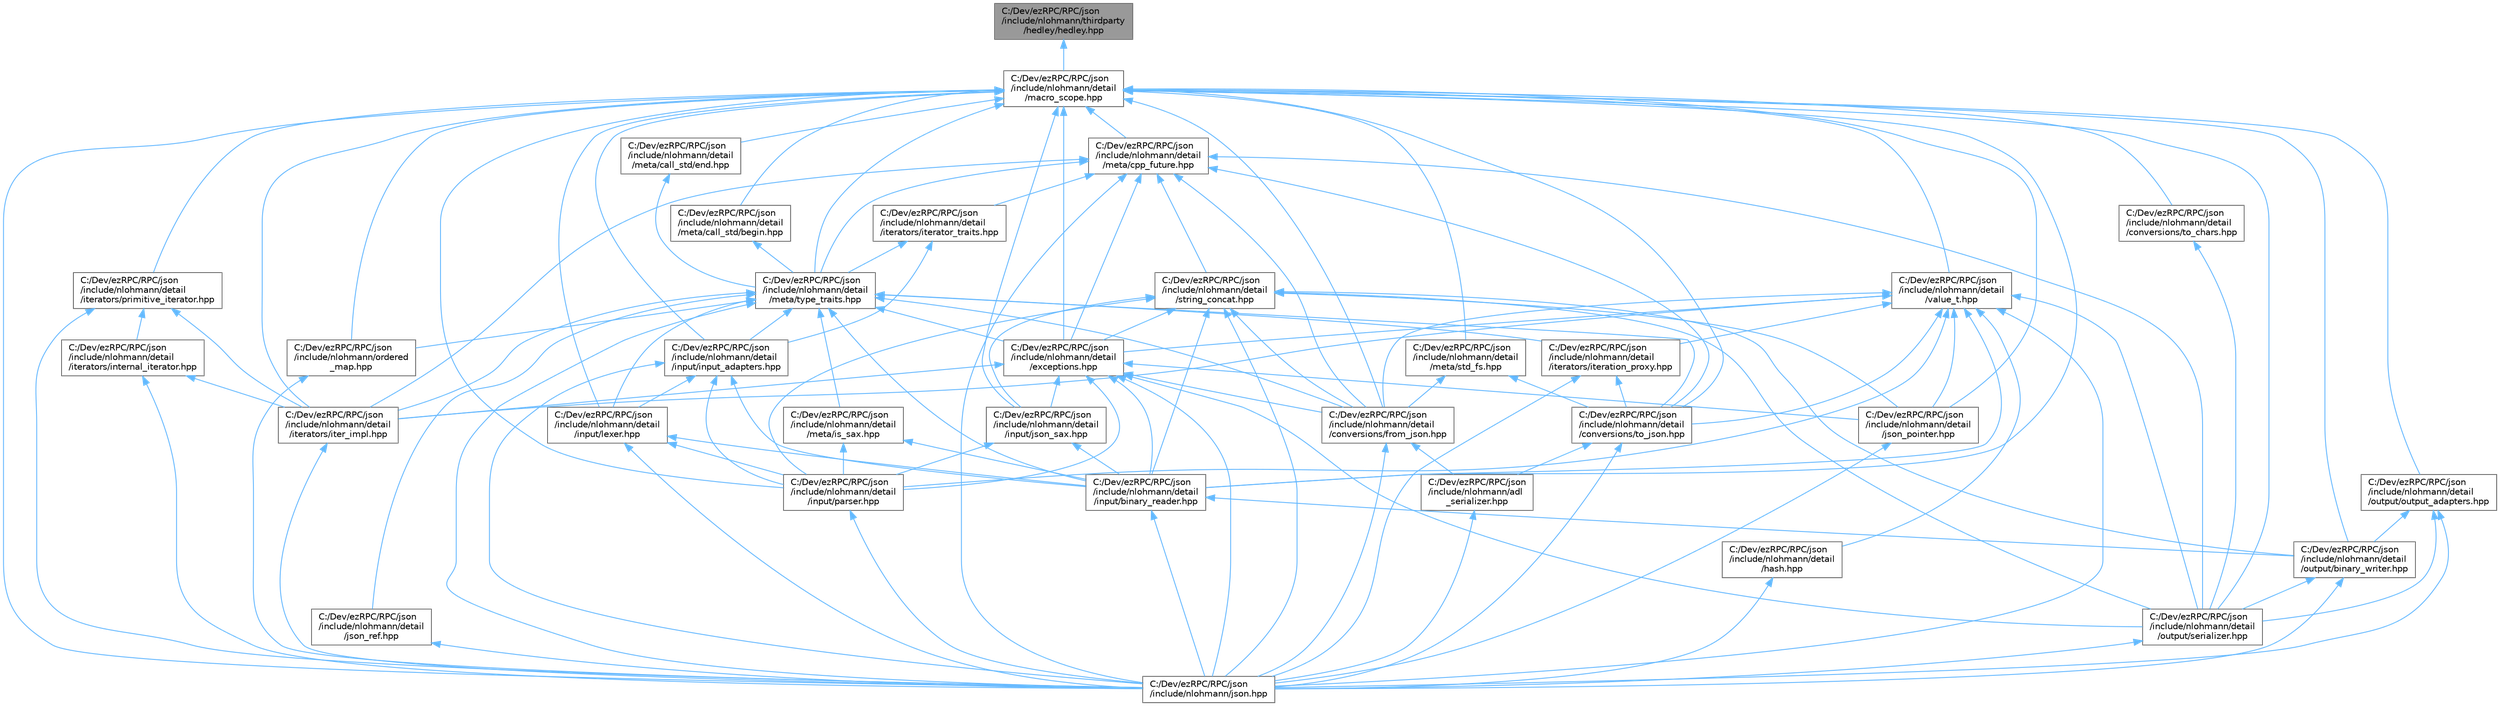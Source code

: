 digraph "C:/Dev/ezRPC/RPC/json/include/nlohmann/thirdparty/hedley/hedley.hpp"
{
 // LATEX_PDF_SIZE
  bgcolor="transparent";
  edge [fontname=Helvetica,fontsize=10,labelfontname=Helvetica,labelfontsize=10];
  node [fontname=Helvetica,fontsize=10,shape=box,height=0.2,width=0.4];
  Node1 [id="Node000001",label="C:/Dev/ezRPC/RPC/json\l/include/nlohmann/thirdparty\l/hedley/hedley.hpp",height=0.2,width=0.4,color="gray40", fillcolor="grey60", style="filled", fontcolor="black",tooltip=" "];
  Node1 -> Node2 [id="edge1_Node000001_Node000002",dir="back",color="steelblue1",style="solid",tooltip=" "];
  Node2 [id="Node000002",label="C:/Dev/ezRPC/RPC/json\l/include/nlohmann/detail\l/macro_scope.hpp",height=0.2,width=0.4,color="grey40", fillcolor="white", style="filled",URL="$macro__scope_8hpp.html",tooltip=" "];
  Node2 -> Node3 [id="edge2_Node000002_Node000003",dir="back",color="steelblue1",style="solid",tooltip=" "];
  Node3 [id="Node000003",label="C:/Dev/ezRPC/RPC/json\l/include/nlohmann/detail\l/conversions/from_json.hpp",height=0.2,width=0.4,color="grey40", fillcolor="white", style="filled",URL="$from__json_8hpp.html",tooltip=" "];
  Node3 -> Node4 [id="edge3_Node000003_Node000004",dir="back",color="steelblue1",style="solid",tooltip=" "];
  Node4 [id="Node000004",label="C:/Dev/ezRPC/RPC/json\l/include/nlohmann/adl\l_serializer.hpp",height=0.2,width=0.4,color="grey40", fillcolor="white", style="filled",URL="$adl__serializer_8hpp.html",tooltip=" "];
  Node4 -> Node5 [id="edge4_Node000004_Node000005",dir="back",color="steelblue1",style="solid",tooltip=" "];
  Node5 [id="Node000005",label="C:/Dev/ezRPC/RPC/json\l/include/nlohmann/json.hpp",height=0.2,width=0.4,color="grey40", fillcolor="white", style="filled",URL="$include_2nlohmann_2json_8hpp.html",tooltip=" "];
  Node3 -> Node5 [id="edge5_Node000003_Node000005",dir="back",color="steelblue1",style="solid",tooltip=" "];
  Node2 -> Node6 [id="edge6_Node000002_Node000006",dir="back",color="steelblue1",style="solid",tooltip=" "];
  Node6 [id="Node000006",label="C:/Dev/ezRPC/RPC/json\l/include/nlohmann/detail\l/conversions/to_chars.hpp",height=0.2,width=0.4,color="grey40", fillcolor="white", style="filled",URL="$to__chars_8hpp.html",tooltip=" "];
  Node6 -> Node7 [id="edge7_Node000006_Node000007",dir="back",color="steelblue1",style="solid",tooltip=" "];
  Node7 [id="Node000007",label="C:/Dev/ezRPC/RPC/json\l/include/nlohmann/detail\l/output/serializer.hpp",height=0.2,width=0.4,color="grey40", fillcolor="white", style="filled",URL="$serializer_8hpp.html",tooltip=" "];
  Node7 -> Node5 [id="edge8_Node000007_Node000005",dir="back",color="steelblue1",style="solid",tooltip=" "];
  Node2 -> Node8 [id="edge9_Node000002_Node000008",dir="back",color="steelblue1",style="solid",tooltip=" "];
  Node8 [id="Node000008",label="C:/Dev/ezRPC/RPC/json\l/include/nlohmann/detail\l/conversions/to_json.hpp",height=0.2,width=0.4,color="grey40", fillcolor="white", style="filled",URL="$to__json_8hpp.html",tooltip=" "];
  Node8 -> Node4 [id="edge10_Node000008_Node000004",dir="back",color="steelblue1",style="solid",tooltip=" "];
  Node8 -> Node5 [id="edge11_Node000008_Node000005",dir="back",color="steelblue1",style="solid",tooltip=" "];
  Node2 -> Node9 [id="edge12_Node000002_Node000009",dir="back",color="steelblue1",style="solid",tooltip=" "];
  Node9 [id="Node000009",label="C:/Dev/ezRPC/RPC/json\l/include/nlohmann/detail\l/exceptions.hpp",height=0.2,width=0.4,color="grey40", fillcolor="white", style="filled",URL="$exceptions_8hpp.html",tooltip=" "];
  Node9 -> Node3 [id="edge13_Node000009_Node000003",dir="back",color="steelblue1",style="solid",tooltip=" "];
  Node9 -> Node10 [id="edge14_Node000009_Node000010",dir="back",color="steelblue1",style="solid",tooltip=" "];
  Node10 [id="Node000010",label="C:/Dev/ezRPC/RPC/json\l/include/nlohmann/detail\l/input/binary_reader.hpp",height=0.2,width=0.4,color="grey40", fillcolor="white", style="filled",URL="$binary__reader_8hpp.html",tooltip=" "];
  Node10 -> Node11 [id="edge15_Node000010_Node000011",dir="back",color="steelblue1",style="solid",tooltip=" "];
  Node11 [id="Node000011",label="C:/Dev/ezRPC/RPC/json\l/include/nlohmann/detail\l/output/binary_writer.hpp",height=0.2,width=0.4,color="grey40", fillcolor="white", style="filled",URL="$binary__writer_8hpp.html",tooltip=" "];
  Node11 -> Node7 [id="edge16_Node000011_Node000007",dir="back",color="steelblue1",style="solid",tooltip=" "];
  Node11 -> Node5 [id="edge17_Node000011_Node000005",dir="back",color="steelblue1",style="solid",tooltip=" "];
  Node10 -> Node5 [id="edge18_Node000010_Node000005",dir="back",color="steelblue1",style="solid",tooltip=" "];
  Node9 -> Node12 [id="edge19_Node000009_Node000012",dir="back",color="steelblue1",style="solid",tooltip=" "];
  Node12 [id="Node000012",label="C:/Dev/ezRPC/RPC/json\l/include/nlohmann/detail\l/input/json_sax.hpp",height=0.2,width=0.4,color="grey40", fillcolor="white", style="filled",URL="$json__sax_8hpp.html",tooltip=" "];
  Node12 -> Node10 [id="edge20_Node000012_Node000010",dir="back",color="steelblue1",style="solid",tooltip=" "];
  Node12 -> Node13 [id="edge21_Node000012_Node000013",dir="back",color="steelblue1",style="solid",tooltip=" "];
  Node13 [id="Node000013",label="C:/Dev/ezRPC/RPC/json\l/include/nlohmann/detail\l/input/parser.hpp",height=0.2,width=0.4,color="grey40", fillcolor="white", style="filled",URL="$parser_8hpp.html",tooltip=" "];
  Node13 -> Node5 [id="edge22_Node000013_Node000005",dir="back",color="steelblue1",style="solid",tooltip=" "];
  Node9 -> Node13 [id="edge23_Node000009_Node000013",dir="back",color="steelblue1",style="solid",tooltip=" "];
  Node9 -> Node14 [id="edge24_Node000009_Node000014",dir="back",color="steelblue1",style="solid",tooltip=" "];
  Node14 [id="Node000014",label="C:/Dev/ezRPC/RPC/json\l/include/nlohmann/detail\l/iterators/iter_impl.hpp",height=0.2,width=0.4,color="grey40", fillcolor="white", style="filled",URL="$iter__impl_8hpp.html",tooltip=" "];
  Node14 -> Node5 [id="edge25_Node000014_Node000005",dir="back",color="steelblue1",style="solid",tooltip=" "];
  Node9 -> Node15 [id="edge26_Node000009_Node000015",dir="back",color="steelblue1",style="solid",tooltip=" "];
  Node15 [id="Node000015",label="C:/Dev/ezRPC/RPC/json\l/include/nlohmann/detail\l/json_pointer.hpp",height=0.2,width=0.4,color="grey40", fillcolor="white", style="filled",URL="$json__pointer_8hpp.html",tooltip=" "];
  Node15 -> Node5 [id="edge27_Node000015_Node000005",dir="back",color="steelblue1",style="solid",tooltip=" "];
  Node9 -> Node7 [id="edge28_Node000009_Node000007",dir="back",color="steelblue1",style="solid",tooltip=" "];
  Node9 -> Node5 [id="edge29_Node000009_Node000005",dir="back",color="steelblue1",style="solid",tooltip=" "];
  Node2 -> Node10 [id="edge30_Node000002_Node000010",dir="back",color="steelblue1",style="solid",tooltip=" "];
  Node2 -> Node16 [id="edge31_Node000002_Node000016",dir="back",color="steelblue1",style="solid",tooltip=" "];
  Node16 [id="Node000016",label="C:/Dev/ezRPC/RPC/json\l/include/nlohmann/detail\l/input/input_adapters.hpp",height=0.2,width=0.4,color="grey40", fillcolor="white", style="filled",URL="$input__adapters_8hpp.html",tooltip=" "];
  Node16 -> Node10 [id="edge32_Node000016_Node000010",dir="back",color="steelblue1",style="solid",tooltip=" "];
  Node16 -> Node17 [id="edge33_Node000016_Node000017",dir="back",color="steelblue1",style="solid",tooltip=" "];
  Node17 [id="Node000017",label="C:/Dev/ezRPC/RPC/json\l/include/nlohmann/detail\l/input/lexer.hpp",height=0.2,width=0.4,color="grey40", fillcolor="white", style="filled",URL="$lexer_8hpp.html",tooltip=" "];
  Node17 -> Node10 [id="edge34_Node000017_Node000010",dir="back",color="steelblue1",style="solid",tooltip=" "];
  Node17 -> Node13 [id="edge35_Node000017_Node000013",dir="back",color="steelblue1",style="solid",tooltip=" "];
  Node17 -> Node5 [id="edge36_Node000017_Node000005",dir="back",color="steelblue1",style="solid",tooltip=" "];
  Node16 -> Node13 [id="edge37_Node000016_Node000013",dir="back",color="steelblue1",style="solid",tooltip=" "];
  Node16 -> Node5 [id="edge38_Node000016_Node000005",dir="back",color="steelblue1",style="solid",tooltip=" "];
  Node2 -> Node12 [id="edge39_Node000002_Node000012",dir="back",color="steelblue1",style="solid",tooltip=" "];
  Node2 -> Node17 [id="edge40_Node000002_Node000017",dir="back",color="steelblue1",style="solid",tooltip=" "];
  Node2 -> Node13 [id="edge41_Node000002_Node000013",dir="back",color="steelblue1",style="solid",tooltip=" "];
  Node2 -> Node14 [id="edge42_Node000002_Node000014",dir="back",color="steelblue1",style="solid",tooltip=" "];
  Node2 -> Node18 [id="edge43_Node000002_Node000018",dir="back",color="steelblue1",style="solid",tooltip=" "];
  Node18 [id="Node000018",label="C:/Dev/ezRPC/RPC/json\l/include/nlohmann/detail\l/iterators/primitive_iterator.hpp",height=0.2,width=0.4,color="grey40", fillcolor="white", style="filled",URL="$primitive__iterator_8hpp.html",tooltip=" "];
  Node18 -> Node19 [id="edge44_Node000018_Node000019",dir="back",color="steelblue1",style="solid",tooltip=" "];
  Node19 [id="Node000019",label="C:/Dev/ezRPC/RPC/json\l/include/nlohmann/detail\l/iterators/internal_iterator.hpp",height=0.2,width=0.4,color="grey40", fillcolor="white", style="filled",URL="$internal__iterator_8hpp.html",tooltip=" "];
  Node19 -> Node14 [id="edge45_Node000019_Node000014",dir="back",color="steelblue1",style="solid",tooltip=" "];
  Node19 -> Node5 [id="edge46_Node000019_Node000005",dir="back",color="steelblue1",style="solid",tooltip=" "];
  Node18 -> Node14 [id="edge47_Node000018_Node000014",dir="back",color="steelblue1",style="solid",tooltip=" "];
  Node18 -> Node5 [id="edge48_Node000018_Node000005",dir="back",color="steelblue1",style="solid",tooltip=" "];
  Node2 -> Node15 [id="edge49_Node000002_Node000015",dir="back",color="steelblue1",style="solid",tooltip=" "];
  Node2 -> Node20 [id="edge50_Node000002_Node000020",dir="back",color="steelblue1",style="solid",tooltip=" "];
  Node20 [id="Node000020",label="C:/Dev/ezRPC/RPC/json\l/include/nlohmann/detail\l/meta/call_std/begin.hpp",height=0.2,width=0.4,color="grey40", fillcolor="white", style="filled",URL="$begin_8hpp.html",tooltip=" "];
  Node20 -> Node21 [id="edge51_Node000020_Node000021",dir="back",color="steelblue1",style="solid",tooltip=" "];
  Node21 [id="Node000021",label="C:/Dev/ezRPC/RPC/json\l/include/nlohmann/detail\l/meta/type_traits.hpp",height=0.2,width=0.4,color="grey40", fillcolor="white", style="filled",URL="$type__traits_8hpp.html",tooltip=" "];
  Node21 -> Node3 [id="edge52_Node000021_Node000003",dir="back",color="steelblue1",style="solid",tooltip=" "];
  Node21 -> Node8 [id="edge53_Node000021_Node000008",dir="back",color="steelblue1",style="solid",tooltip=" "];
  Node21 -> Node9 [id="edge54_Node000021_Node000009",dir="back",color="steelblue1",style="solid",tooltip=" "];
  Node21 -> Node10 [id="edge55_Node000021_Node000010",dir="back",color="steelblue1",style="solid",tooltip=" "];
  Node21 -> Node16 [id="edge56_Node000021_Node000016",dir="back",color="steelblue1",style="solid",tooltip=" "];
  Node21 -> Node17 [id="edge57_Node000021_Node000017",dir="back",color="steelblue1",style="solid",tooltip=" "];
  Node21 -> Node14 [id="edge58_Node000021_Node000014",dir="back",color="steelblue1",style="solid",tooltip=" "];
  Node21 -> Node22 [id="edge59_Node000021_Node000022",dir="back",color="steelblue1",style="solid",tooltip=" "];
  Node22 [id="Node000022",label="C:/Dev/ezRPC/RPC/json\l/include/nlohmann/detail\l/iterators/iteration_proxy.hpp",height=0.2,width=0.4,color="grey40", fillcolor="white", style="filled",URL="$iteration__proxy_8hpp.html",tooltip=" "];
  Node22 -> Node8 [id="edge60_Node000022_Node000008",dir="back",color="steelblue1",style="solid",tooltip=" "];
  Node22 -> Node5 [id="edge61_Node000022_Node000005",dir="back",color="steelblue1",style="solid",tooltip=" "];
  Node21 -> Node23 [id="edge62_Node000021_Node000023",dir="back",color="steelblue1",style="solid",tooltip=" "];
  Node23 [id="Node000023",label="C:/Dev/ezRPC/RPC/json\l/include/nlohmann/detail\l/json_ref.hpp",height=0.2,width=0.4,color="grey40", fillcolor="white", style="filled",URL="$json__ref_8hpp.html",tooltip=" "];
  Node23 -> Node5 [id="edge63_Node000023_Node000005",dir="back",color="steelblue1",style="solid",tooltip=" "];
  Node21 -> Node24 [id="edge64_Node000021_Node000024",dir="back",color="steelblue1",style="solid",tooltip=" "];
  Node24 [id="Node000024",label="C:/Dev/ezRPC/RPC/json\l/include/nlohmann/detail\l/meta/is_sax.hpp",height=0.2,width=0.4,color="grey40", fillcolor="white", style="filled",URL="$is__sax_8hpp.html",tooltip=" "];
  Node24 -> Node10 [id="edge65_Node000024_Node000010",dir="back",color="steelblue1",style="solid",tooltip=" "];
  Node24 -> Node13 [id="edge66_Node000024_Node000013",dir="back",color="steelblue1",style="solid",tooltip=" "];
  Node21 -> Node5 [id="edge67_Node000021_Node000005",dir="back",color="steelblue1",style="solid",tooltip=" "];
  Node21 -> Node25 [id="edge68_Node000021_Node000025",dir="back",color="steelblue1",style="solid",tooltip=" "];
  Node25 [id="Node000025",label="C:/Dev/ezRPC/RPC/json\l/include/nlohmann/ordered\l_map.hpp",height=0.2,width=0.4,color="grey40", fillcolor="white", style="filled",URL="$ordered__map_8hpp.html",tooltip=" "];
  Node25 -> Node5 [id="edge69_Node000025_Node000005",dir="back",color="steelblue1",style="solid",tooltip=" "];
  Node2 -> Node26 [id="edge70_Node000002_Node000026",dir="back",color="steelblue1",style="solid",tooltip=" "];
  Node26 [id="Node000026",label="C:/Dev/ezRPC/RPC/json\l/include/nlohmann/detail\l/meta/call_std/end.hpp",height=0.2,width=0.4,color="grey40", fillcolor="white", style="filled",URL="$end_8hpp.html",tooltip=" "];
  Node26 -> Node21 [id="edge71_Node000026_Node000021",dir="back",color="steelblue1",style="solid",tooltip=" "];
  Node2 -> Node27 [id="edge72_Node000002_Node000027",dir="back",color="steelblue1",style="solid",tooltip=" "];
  Node27 [id="Node000027",label="C:/Dev/ezRPC/RPC/json\l/include/nlohmann/detail\l/meta/cpp_future.hpp",height=0.2,width=0.4,color="grey40", fillcolor="white", style="filled",URL="$cpp__future_8hpp.html",tooltip=" "];
  Node27 -> Node3 [id="edge73_Node000027_Node000003",dir="back",color="steelblue1",style="solid",tooltip=" "];
  Node27 -> Node8 [id="edge74_Node000027_Node000008",dir="back",color="steelblue1",style="solid",tooltip=" "];
  Node27 -> Node9 [id="edge75_Node000027_Node000009",dir="back",color="steelblue1",style="solid",tooltip=" "];
  Node27 -> Node14 [id="edge76_Node000027_Node000014",dir="back",color="steelblue1",style="solid",tooltip=" "];
  Node27 -> Node28 [id="edge77_Node000027_Node000028",dir="back",color="steelblue1",style="solid",tooltip=" "];
  Node28 [id="Node000028",label="C:/Dev/ezRPC/RPC/json\l/include/nlohmann/detail\l/iterators/iterator_traits.hpp",height=0.2,width=0.4,color="grey40", fillcolor="white", style="filled",URL="$iterator__traits_8hpp.html",tooltip=" "];
  Node28 -> Node16 [id="edge78_Node000028_Node000016",dir="back",color="steelblue1",style="solid",tooltip=" "];
  Node28 -> Node21 [id="edge79_Node000028_Node000021",dir="back",color="steelblue1",style="solid",tooltip=" "];
  Node27 -> Node21 [id="edge80_Node000027_Node000021",dir="back",color="steelblue1",style="solid",tooltip=" "];
  Node27 -> Node7 [id="edge81_Node000027_Node000007",dir="back",color="steelblue1",style="solid",tooltip=" "];
  Node27 -> Node29 [id="edge82_Node000027_Node000029",dir="back",color="steelblue1",style="solid",tooltip=" "];
  Node29 [id="Node000029",label="C:/Dev/ezRPC/RPC/json\l/include/nlohmann/detail\l/string_concat.hpp",height=0.2,width=0.4,color="grey40", fillcolor="white", style="filled",URL="$string__concat_8hpp.html",tooltip=" "];
  Node29 -> Node3 [id="edge83_Node000029_Node000003",dir="back",color="steelblue1",style="solid",tooltip=" "];
  Node29 -> Node9 [id="edge84_Node000029_Node000009",dir="back",color="steelblue1",style="solid",tooltip=" "];
  Node29 -> Node10 [id="edge85_Node000029_Node000010",dir="back",color="steelblue1",style="solid",tooltip=" "];
  Node29 -> Node12 [id="edge86_Node000029_Node000012",dir="back",color="steelblue1",style="solid",tooltip=" "];
  Node29 -> Node13 [id="edge87_Node000029_Node000013",dir="back",color="steelblue1",style="solid",tooltip=" "];
  Node29 -> Node15 [id="edge88_Node000029_Node000015",dir="back",color="steelblue1",style="solid",tooltip=" "];
  Node29 -> Node11 [id="edge89_Node000029_Node000011",dir="back",color="steelblue1",style="solid",tooltip=" "];
  Node29 -> Node7 [id="edge90_Node000029_Node000007",dir="back",color="steelblue1",style="solid",tooltip=" "];
  Node29 -> Node5 [id="edge91_Node000029_Node000005",dir="back",color="steelblue1",style="solid",tooltip=" "];
  Node27 -> Node5 [id="edge92_Node000027_Node000005",dir="back",color="steelblue1",style="solid",tooltip=" "];
  Node2 -> Node30 [id="edge93_Node000002_Node000030",dir="back",color="steelblue1",style="solid",tooltip=" "];
  Node30 [id="Node000030",label="C:/Dev/ezRPC/RPC/json\l/include/nlohmann/detail\l/meta/std_fs.hpp",height=0.2,width=0.4,color="grey40", fillcolor="white", style="filled",URL="$std__fs_8hpp.html",tooltip=" "];
  Node30 -> Node3 [id="edge94_Node000030_Node000003",dir="back",color="steelblue1",style="solid",tooltip=" "];
  Node30 -> Node8 [id="edge95_Node000030_Node000008",dir="back",color="steelblue1",style="solid",tooltip=" "];
  Node2 -> Node21 [id="edge96_Node000002_Node000021",dir="back",color="steelblue1",style="solid",tooltip=" "];
  Node2 -> Node11 [id="edge97_Node000002_Node000011",dir="back",color="steelblue1",style="solid",tooltip=" "];
  Node2 -> Node31 [id="edge98_Node000002_Node000031",dir="back",color="steelblue1",style="solid",tooltip=" "];
  Node31 [id="Node000031",label="C:/Dev/ezRPC/RPC/json\l/include/nlohmann/detail\l/output/output_adapters.hpp",height=0.2,width=0.4,color="grey40", fillcolor="white", style="filled",URL="$output__adapters_8hpp.html",tooltip=" "];
  Node31 -> Node11 [id="edge99_Node000031_Node000011",dir="back",color="steelblue1",style="solid",tooltip=" "];
  Node31 -> Node7 [id="edge100_Node000031_Node000007",dir="back",color="steelblue1",style="solid",tooltip=" "];
  Node31 -> Node5 [id="edge101_Node000031_Node000005",dir="back",color="steelblue1",style="solid",tooltip=" "];
  Node2 -> Node7 [id="edge102_Node000002_Node000007",dir="back",color="steelblue1",style="solid",tooltip=" "];
  Node2 -> Node32 [id="edge103_Node000002_Node000032",dir="back",color="steelblue1",style="solid",tooltip=" "];
  Node32 [id="Node000032",label="C:/Dev/ezRPC/RPC/json\l/include/nlohmann/detail\l/value_t.hpp",height=0.2,width=0.4,color="grey40", fillcolor="white", style="filled",URL="$value__t_8hpp.html",tooltip=" "];
  Node32 -> Node3 [id="edge104_Node000032_Node000003",dir="back",color="steelblue1",style="solid",tooltip=" "];
  Node32 -> Node8 [id="edge105_Node000032_Node000008",dir="back",color="steelblue1",style="solid",tooltip=" "];
  Node32 -> Node9 [id="edge106_Node000032_Node000009",dir="back",color="steelblue1",style="solid",tooltip=" "];
  Node32 -> Node33 [id="edge107_Node000032_Node000033",dir="back",color="steelblue1",style="solid",tooltip=" "];
  Node33 [id="Node000033",label="C:/Dev/ezRPC/RPC/json\l/include/nlohmann/detail\l/hash.hpp",height=0.2,width=0.4,color="grey40", fillcolor="white", style="filled",URL="$hash_8hpp.html",tooltip=" "];
  Node33 -> Node5 [id="edge108_Node000033_Node000005",dir="back",color="steelblue1",style="solid",tooltip=" "];
  Node32 -> Node10 [id="edge109_Node000032_Node000010",dir="back",color="steelblue1",style="solid",tooltip=" "];
  Node32 -> Node13 [id="edge110_Node000032_Node000013",dir="back",color="steelblue1",style="solid",tooltip=" "];
  Node32 -> Node14 [id="edge111_Node000032_Node000014",dir="back",color="steelblue1",style="solid",tooltip=" "];
  Node32 -> Node22 [id="edge112_Node000032_Node000022",dir="back",color="steelblue1",style="solid",tooltip=" "];
  Node32 -> Node15 [id="edge113_Node000032_Node000015",dir="back",color="steelblue1",style="solid",tooltip=" "];
  Node32 -> Node7 [id="edge114_Node000032_Node000007",dir="back",color="steelblue1",style="solid",tooltip=" "];
  Node32 -> Node5 [id="edge115_Node000032_Node000005",dir="back",color="steelblue1",style="solid",tooltip=" "];
  Node2 -> Node5 [id="edge116_Node000002_Node000005",dir="back",color="steelblue1",style="solid",tooltip=" "];
  Node2 -> Node25 [id="edge117_Node000002_Node000025",dir="back",color="steelblue1",style="solid",tooltip=" "];
}
